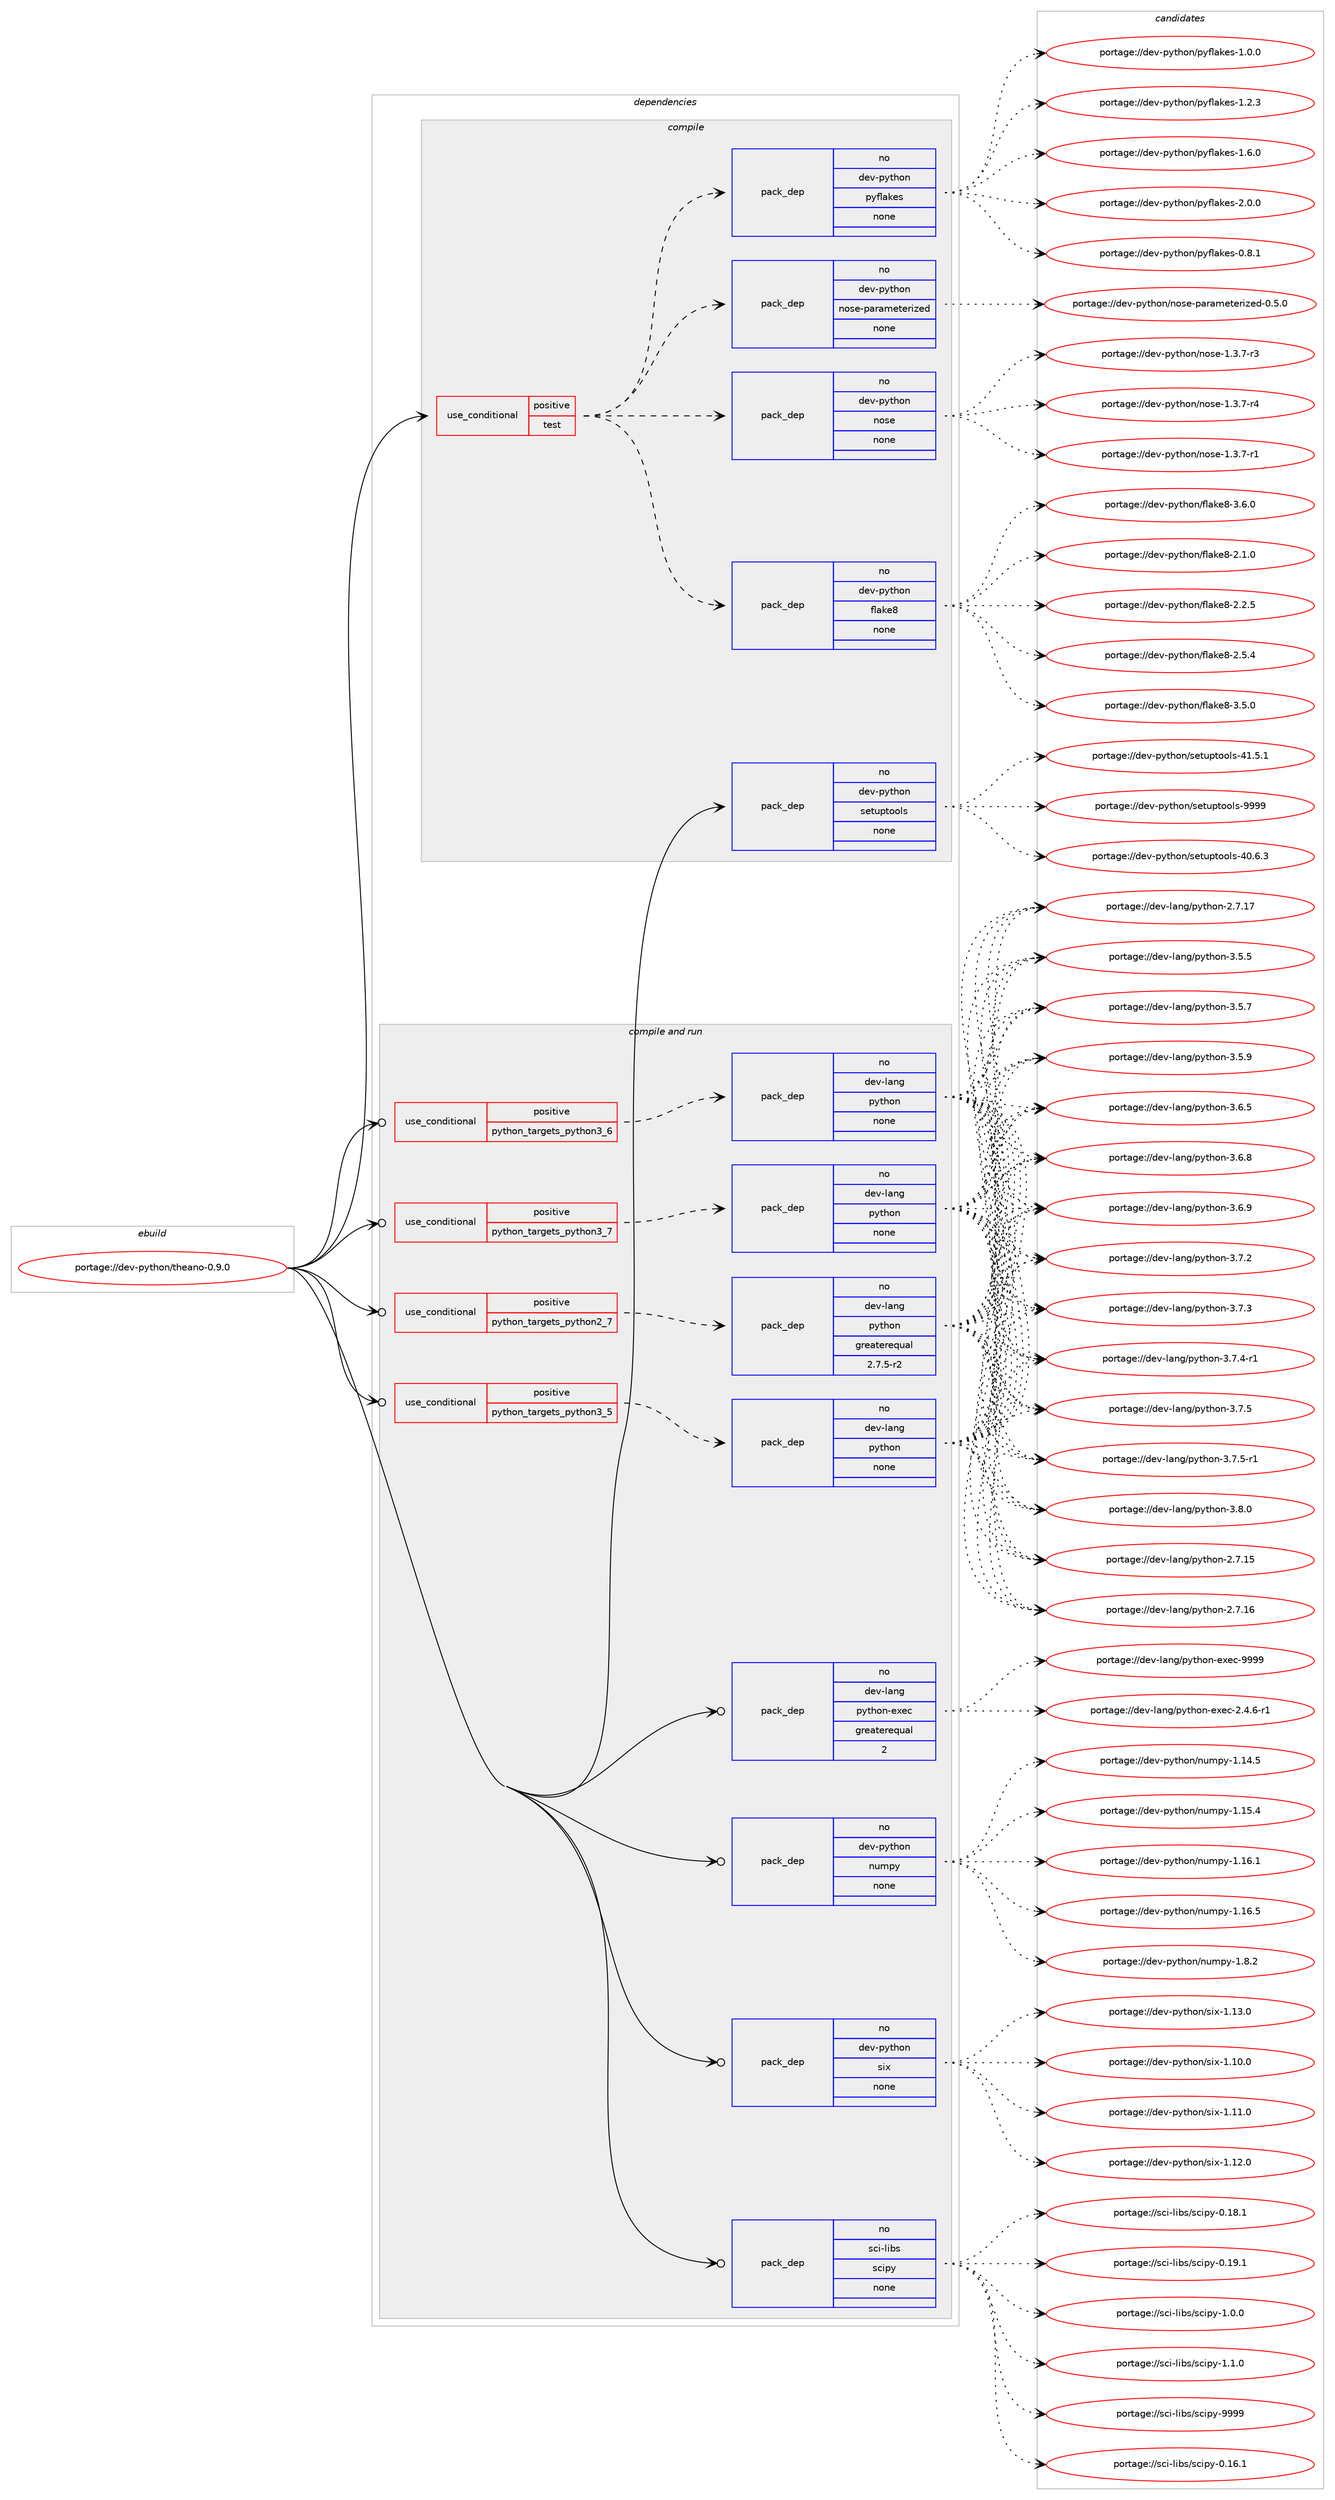 digraph prolog {

# *************
# Graph options
# *************

newrank=true;
concentrate=true;
compound=true;
graph [rankdir=LR,fontname=Helvetica,fontsize=10,ranksep=1.5];#, ranksep=2.5, nodesep=0.2];
edge  [arrowhead=vee];
node  [fontname=Helvetica,fontsize=10];

# **********
# The ebuild
# **********

subgraph cluster_leftcol {
color=gray;
rank=same;
label=<<i>ebuild</i>>;
id [label="portage://dev-python/theano-0.9.0", color=red, width=4, href="../dev-python/theano-0.9.0.svg"];
}

# ****************
# The dependencies
# ****************

subgraph cluster_midcol {
color=gray;
label=<<i>dependencies</i>>;
subgraph cluster_compile {
fillcolor="#eeeeee";
style=filled;
label=<<i>compile</i>>;
subgraph cond39761 {
dependency175723 [label=<<TABLE BORDER="0" CELLBORDER="1" CELLSPACING="0" CELLPADDING="4"><TR><TD ROWSPAN="3" CELLPADDING="10">use_conditional</TD></TR><TR><TD>positive</TD></TR><TR><TD>test</TD></TR></TABLE>>, shape=none, color=red];
subgraph pack132558 {
dependency175724 [label=<<TABLE BORDER="0" CELLBORDER="1" CELLSPACING="0" CELLPADDING="4" WIDTH="220"><TR><TD ROWSPAN="6" CELLPADDING="30">pack_dep</TD></TR><TR><TD WIDTH="110">no</TD></TR><TR><TD>dev-python</TD></TR><TR><TD>flake8</TD></TR><TR><TD>none</TD></TR><TR><TD></TD></TR></TABLE>>, shape=none, color=blue];
}
dependency175723:e -> dependency175724:w [weight=20,style="dashed",arrowhead="vee"];
subgraph pack132559 {
dependency175725 [label=<<TABLE BORDER="0" CELLBORDER="1" CELLSPACING="0" CELLPADDING="4" WIDTH="220"><TR><TD ROWSPAN="6" CELLPADDING="30">pack_dep</TD></TR><TR><TD WIDTH="110">no</TD></TR><TR><TD>dev-python</TD></TR><TR><TD>nose</TD></TR><TR><TD>none</TD></TR><TR><TD></TD></TR></TABLE>>, shape=none, color=blue];
}
dependency175723:e -> dependency175725:w [weight=20,style="dashed",arrowhead="vee"];
subgraph pack132560 {
dependency175726 [label=<<TABLE BORDER="0" CELLBORDER="1" CELLSPACING="0" CELLPADDING="4" WIDTH="220"><TR><TD ROWSPAN="6" CELLPADDING="30">pack_dep</TD></TR><TR><TD WIDTH="110">no</TD></TR><TR><TD>dev-python</TD></TR><TR><TD>nose-parameterized</TD></TR><TR><TD>none</TD></TR><TR><TD></TD></TR></TABLE>>, shape=none, color=blue];
}
dependency175723:e -> dependency175726:w [weight=20,style="dashed",arrowhead="vee"];
subgraph pack132561 {
dependency175727 [label=<<TABLE BORDER="0" CELLBORDER="1" CELLSPACING="0" CELLPADDING="4" WIDTH="220"><TR><TD ROWSPAN="6" CELLPADDING="30">pack_dep</TD></TR><TR><TD WIDTH="110">no</TD></TR><TR><TD>dev-python</TD></TR><TR><TD>pyflakes</TD></TR><TR><TD>none</TD></TR><TR><TD></TD></TR></TABLE>>, shape=none, color=blue];
}
dependency175723:e -> dependency175727:w [weight=20,style="dashed",arrowhead="vee"];
}
id:e -> dependency175723:w [weight=20,style="solid",arrowhead="vee"];
subgraph pack132562 {
dependency175728 [label=<<TABLE BORDER="0" CELLBORDER="1" CELLSPACING="0" CELLPADDING="4" WIDTH="220"><TR><TD ROWSPAN="6" CELLPADDING="30">pack_dep</TD></TR><TR><TD WIDTH="110">no</TD></TR><TR><TD>dev-python</TD></TR><TR><TD>setuptools</TD></TR><TR><TD>none</TD></TR><TR><TD></TD></TR></TABLE>>, shape=none, color=blue];
}
id:e -> dependency175728:w [weight=20,style="solid",arrowhead="vee"];
}
subgraph cluster_compileandrun {
fillcolor="#eeeeee";
style=filled;
label=<<i>compile and run</i>>;
subgraph cond39762 {
dependency175729 [label=<<TABLE BORDER="0" CELLBORDER="1" CELLSPACING="0" CELLPADDING="4"><TR><TD ROWSPAN="3" CELLPADDING="10">use_conditional</TD></TR><TR><TD>positive</TD></TR><TR><TD>python_targets_python2_7</TD></TR></TABLE>>, shape=none, color=red];
subgraph pack132563 {
dependency175730 [label=<<TABLE BORDER="0" CELLBORDER="1" CELLSPACING="0" CELLPADDING="4" WIDTH="220"><TR><TD ROWSPAN="6" CELLPADDING="30">pack_dep</TD></TR><TR><TD WIDTH="110">no</TD></TR><TR><TD>dev-lang</TD></TR><TR><TD>python</TD></TR><TR><TD>greaterequal</TD></TR><TR><TD>2.7.5-r2</TD></TR></TABLE>>, shape=none, color=blue];
}
dependency175729:e -> dependency175730:w [weight=20,style="dashed",arrowhead="vee"];
}
id:e -> dependency175729:w [weight=20,style="solid",arrowhead="odotvee"];
subgraph cond39763 {
dependency175731 [label=<<TABLE BORDER="0" CELLBORDER="1" CELLSPACING="0" CELLPADDING="4"><TR><TD ROWSPAN="3" CELLPADDING="10">use_conditional</TD></TR><TR><TD>positive</TD></TR><TR><TD>python_targets_python3_5</TD></TR></TABLE>>, shape=none, color=red];
subgraph pack132564 {
dependency175732 [label=<<TABLE BORDER="0" CELLBORDER="1" CELLSPACING="0" CELLPADDING="4" WIDTH="220"><TR><TD ROWSPAN="6" CELLPADDING="30">pack_dep</TD></TR><TR><TD WIDTH="110">no</TD></TR><TR><TD>dev-lang</TD></TR><TR><TD>python</TD></TR><TR><TD>none</TD></TR><TR><TD></TD></TR></TABLE>>, shape=none, color=blue];
}
dependency175731:e -> dependency175732:w [weight=20,style="dashed",arrowhead="vee"];
}
id:e -> dependency175731:w [weight=20,style="solid",arrowhead="odotvee"];
subgraph cond39764 {
dependency175733 [label=<<TABLE BORDER="0" CELLBORDER="1" CELLSPACING="0" CELLPADDING="4"><TR><TD ROWSPAN="3" CELLPADDING="10">use_conditional</TD></TR><TR><TD>positive</TD></TR><TR><TD>python_targets_python3_6</TD></TR></TABLE>>, shape=none, color=red];
subgraph pack132565 {
dependency175734 [label=<<TABLE BORDER="0" CELLBORDER="1" CELLSPACING="0" CELLPADDING="4" WIDTH="220"><TR><TD ROWSPAN="6" CELLPADDING="30">pack_dep</TD></TR><TR><TD WIDTH="110">no</TD></TR><TR><TD>dev-lang</TD></TR><TR><TD>python</TD></TR><TR><TD>none</TD></TR><TR><TD></TD></TR></TABLE>>, shape=none, color=blue];
}
dependency175733:e -> dependency175734:w [weight=20,style="dashed",arrowhead="vee"];
}
id:e -> dependency175733:w [weight=20,style="solid",arrowhead="odotvee"];
subgraph cond39765 {
dependency175735 [label=<<TABLE BORDER="0" CELLBORDER="1" CELLSPACING="0" CELLPADDING="4"><TR><TD ROWSPAN="3" CELLPADDING="10">use_conditional</TD></TR><TR><TD>positive</TD></TR><TR><TD>python_targets_python3_7</TD></TR></TABLE>>, shape=none, color=red];
subgraph pack132566 {
dependency175736 [label=<<TABLE BORDER="0" CELLBORDER="1" CELLSPACING="0" CELLPADDING="4" WIDTH="220"><TR><TD ROWSPAN="6" CELLPADDING="30">pack_dep</TD></TR><TR><TD WIDTH="110">no</TD></TR><TR><TD>dev-lang</TD></TR><TR><TD>python</TD></TR><TR><TD>none</TD></TR><TR><TD></TD></TR></TABLE>>, shape=none, color=blue];
}
dependency175735:e -> dependency175736:w [weight=20,style="dashed",arrowhead="vee"];
}
id:e -> dependency175735:w [weight=20,style="solid",arrowhead="odotvee"];
subgraph pack132567 {
dependency175737 [label=<<TABLE BORDER="0" CELLBORDER="1" CELLSPACING="0" CELLPADDING="4" WIDTH="220"><TR><TD ROWSPAN="6" CELLPADDING="30">pack_dep</TD></TR><TR><TD WIDTH="110">no</TD></TR><TR><TD>dev-lang</TD></TR><TR><TD>python-exec</TD></TR><TR><TD>greaterequal</TD></TR><TR><TD>2</TD></TR></TABLE>>, shape=none, color=blue];
}
id:e -> dependency175737:w [weight=20,style="solid",arrowhead="odotvee"];
subgraph pack132568 {
dependency175738 [label=<<TABLE BORDER="0" CELLBORDER="1" CELLSPACING="0" CELLPADDING="4" WIDTH="220"><TR><TD ROWSPAN="6" CELLPADDING="30">pack_dep</TD></TR><TR><TD WIDTH="110">no</TD></TR><TR><TD>dev-python</TD></TR><TR><TD>numpy</TD></TR><TR><TD>none</TD></TR><TR><TD></TD></TR></TABLE>>, shape=none, color=blue];
}
id:e -> dependency175738:w [weight=20,style="solid",arrowhead="odotvee"];
subgraph pack132569 {
dependency175739 [label=<<TABLE BORDER="0" CELLBORDER="1" CELLSPACING="0" CELLPADDING="4" WIDTH="220"><TR><TD ROWSPAN="6" CELLPADDING="30">pack_dep</TD></TR><TR><TD WIDTH="110">no</TD></TR><TR><TD>dev-python</TD></TR><TR><TD>six</TD></TR><TR><TD>none</TD></TR><TR><TD></TD></TR></TABLE>>, shape=none, color=blue];
}
id:e -> dependency175739:w [weight=20,style="solid",arrowhead="odotvee"];
subgraph pack132570 {
dependency175740 [label=<<TABLE BORDER="0" CELLBORDER="1" CELLSPACING="0" CELLPADDING="4" WIDTH="220"><TR><TD ROWSPAN="6" CELLPADDING="30">pack_dep</TD></TR><TR><TD WIDTH="110">no</TD></TR><TR><TD>sci-libs</TD></TR><TR><TD>scipy</TD></TR><TR><TD>none</TD></TR><TR><TD></TD></TR></TABLE>>, shape=none, color=blue];
}
id:e -> dependency175740:w [weight=20,style="solid",arrowhead="odotvee"];
}
subgraph cluster_run {
fillcolor="#eeeeee";
style=filled;
label=<<i>run</i>>;
}
}

# **************
# The candidates
# **************

subgraph cluster_choices {
rank=same;
color=gray;
label=<<i>candidates</i>>;

subgraph choice132558 {
color=black;
nodesep=1;
choiceportage10010111845112121116104111110471021089710710156455046494648 [label="portage://dev-python/flake8-2.1.0", color=red, width=4,href="../dev-python/flake8-2.1.0.svg"];
choiceportage10010111845112121116104111110471021089710710156455046504653 [label="portage://dev-python/flake8-2.2.5", color=red, width=4,href="../dev-python/flake8-2.2.5.svg"];
choiceportage10010111845112121116104111110471021089710710156455046534652 [label="portage://dev-python/flake8-2.5.4", color=red, width=4,href="../dev-python/flake8-2.5.4.svg"];
choiceportage10010111845112121116104111110471021089710710156455146534648 [label="portage://dev-python/flake8-3.5.0", color=red, width=4,href="../dev-python/flake8-3.5.0.svg"];
choiceportage10010111845112121116104111110471021089710710156455146544648 [label="portage://dev-python/flake8-3.6.0", color=red, width=4,href="../dev-python/flake8-3.6.0.svg"];
dependency175724:e -> choiceportage10010111845112121116104111110471021089710710156455046494648:w [style=dotted,weight="100"];
dependency175724:e -> choiceportage10010111845112121116104111110471021089710710156455046504653:w [style=dotted,weight="100"];
dependency175724:e -> choiceportage10010111845112121116104111110471021089710710156455046534652:w [style=dotted,weight="100"];
dependency175724:e -> choiceportage10010111845112121116104111110471021089710710156455146534648:w [style=dotted,weight="100"];
dependency175724:e -> choiceportage10010111845112121116104111110471021089710710156455146544648:w [style=dotted,weight="100"];
}
subgraph choice132559 {
color=black;
nodesep=1;
choiceportage10010111845112121116104111110471101111151014549465146554511449 [label="portage://dev-python/nose-1.3.7-r1", color=red, width=4,href="../dev-python/nose-1.3.7-r1.svg"];
choiceportage10010111845112121116104111110471101111151014549465146554511451 [label="portage://dev-python/nose-1.3.7-r3", color=red, width=4,href="../dev-python/nose-1.3.7-r3.svg"];
choiceportage10010111845112121116104111110471101111151014549465146554511452 [label="portage://dev-python/nose-1.3.7-r4", color=red, width=4,href="../dev-python/nose-1.3.7-r4.svg"];
dependency175725:e -> choiceportage10010111845112121116104111110471101111151014549465146554511449:w [style=dotted,weight="100"];
dependency175725:e -> choiceportage10010111845112121116104111110471101111151014549465146554511451:w [style=dotted,weight="100"];
dependency175725:e -> choiceportage10010111845112121116104111110471101111151014549465146554511452:w [style=dotted,weight="100"];
}
subgraph choice132560 {
color=black;
nodesep=1;
choiceportage1001011184511212111610411111047110111115101451129711497109101116101114105122101100454846534648 [label="portage://dev-python/nose-parameterized-0.5.0", color=red, width=4,href="../dev-python/nose-parameterized-0.5.0.svg"];
dependency175726:e -> choiceportage1001011184511212111610411111047110111115101451129711497109101116101114105122101100454846534648:w [style=dotted,weight="100"];
}
subgraph choice132561 {
color=black;
nodesep=1;
choiceportage100101118451121211161041111104711212110210897107101115454846564649 [label="portage://dev-python/pyflakes-0.8.1", color=red, width=4,href="../dev-python/pyflakes-0.8.1.svg"];
choiceportage100101118451121211161041111104711212110210897107101115454946484648 [label="portage://dev-python/pyflakes-1.0.0", color=red, width=4,href="../dev-python/pyflakes-1.0.0.svg"];
choiceportage100101118451121211161041111104711212110210897107101115454946504651 [label="portage://dev-python/pyflakes-1.2.3", color=red, width=4,href="../dev-python/pyflakes-1.2.3.svg"];
choiceportage100101118451121211161041111104711212110210897107101115454946544648 [label="portage://dev-python/pyflakes-1.6.0", color=red, width=4,href="../dev-python/pyflakes-1.6.0.svg"];
choiceportage100101118451121211161041111104711212110210897107101115455046484648 [label="portage://dev-python/pyflakes-2.0.0", color=red, width=4,href="../dev-python/pyflakes-2.0.0.svg"];
dependency175727:e -> choiceportage100101118451121211161041111104711212110210897107101115454846564649:w [style=dotted,weight="100"];
dependency175727:e -> choiceportage100101118451121211161041111104711212110210897107101115454946484648:w [style=dotted,weight="100"];
dependency175727:e -> choiceportage100101118451121211161041111104711212110210897107101115454946504651:w [style=dotted,weight="100"];
dependency175727:e -> choiceportage100101118451121211161041111104711212110210897107101115454946544648:w [style=dotted,weight="100"];
dependency175727:e -> choiceportage100101118451121211161041111104711212110210897107101115455046484648:w [style=dotted,weight="100"];
}
subgraph choice132562 {
color=black;
nodesep=1;
choiceportage100101118451121211161041111104711510111611711211611111110811545524846544651 [label="portage://dev-python/setuptools-40.6.3", color=red, width=4,href="../dev-python/setuptools-40.6.3.svg"];
choiceportage100101118451121211161041111104711510111611711211611111110811545524946534649 [label="portage://dev-python/setuptools-41.5.1", color=red, width=4,href="../dev-python/setuptools-41.5.1.svg"];
choiceportage10010111845112121116104111110471151011161171121161111111081154557575757 [label="portage://dev-python/setuptools-9999", color=red, width=4,href="../dev-python/setuptools-9999.svg"];
dependency175728:e -> choiceportage100101118451121211161041111104711510111611711211611111110811545524846544651:w [style=dotted,weight="100"];
dependency175728:e -> choiceportage100101118451121211161041111104711510111611711211611111110811545524946534649:w [style=dotted,weight="100"];
dependency175728:e -> choiceportage10010111845112121116104111110471151011161171121161111111081154557575757:w [style=dotted,weight="100"];
}
subgraph choice132563 {
color=black;
nodesep=1;
choiceportage10010111845108971101034711212111610411111045504655464953 [label="portage://dev-lang/python-2.7.15", color=red, width=4,href="../dev-lang/python-2.7.15.svg"];
choiceportage10010111845108971101034711212111610411111045504655464954 [label="portage://dev-lang/python-2.7.16", color=red, width=4,href="../dev-lang/python-2.7.16.svg"];
choiceportage10010111845108971101034711212111610411111045504655464955 [label="portage://dev-lang/python-2.7.17", color=red, width=4,href="../dev-lang/python-2.7.17.svg"];
choiceportage100101118451089711010347112121116104111110455146534653 [label="portage://dev-lang/python-3.5.5", color=red, width=4,href="../dev-lang/python-3.5.5.svg"];
choiceportage100101118451089711010347112121116104111110455146534655 [label="portage://dev-lang/python-3.5.7", color=red, width=4,href="../dev-lang/python-3.5.7.svg"];
choiceportage100101118451089711010347112121116104111110455146534657 [label="portage://dev-lang/python-3.5.9", color=red, width=4,href="../dev-lang/python-3.5.9.svg"];
choiceportage100101118451089711010347112121116104111110455146544653 [label="portage://dev-lang/python-3.6.5", color=red, width=4,href="../dev-lang/python-3.6.5.svg"];
choiceportage100101118451089711010347112121116104111110455146544656 [label="portage://dev-lang/python-3.6.8", color=red, width=4,href="../dev-lang/python-3.6.8.svg"];
choiceportage100101118451089711010347112121116104111110455146544657 [label="portage://dev-lang/python-3.6.9", color=red, width=4,href="../dev-lang/python-3.6.9.svg"];
choiceportage100101118451089711010347112121116104111110455146554650 [label="portage://dev-lang/python-3.7.2", color=red, width=4,href="../dev-lang/python-3.7.2.svg"];
choiceportage100101118451089711010347112121116104111110455146554651 [label="portage://dev-lang/python-3.7.3", color=red, width=4,href="../dev-lang/python-3.7.3.svg"];
choiceportage1001011184510897110103471121211161041111104551465546524511449 [label="portage://dev-lang/python-3.7.4-r1", color=red, width=4,href="../dev-lang/python-3.7.4-r1.svg"];
choiceportage100101118451089711010347112121116104111110455146554653 [label="portage://dev-lang/python-3.7.5", color=red, width=4,href="../dev-lang/python-3.7.5.svg"];
choiceportage1001011184510897110103471121211161041111104551465546534511449 [label="portage://dev-lang/python-3.7.5-r1", color=red, width=4,href="../dev-lang/python-3.7.5-r1.svg"];
choiceportage100101118451089711010347112121116104111110455146564648 [label="portage://dev-lang/python-3.8.0", color=red, width=4,href="../dev-lang/python-3.8.0.svg"];
dependency175730:e -> choiceportage10010111845108971101034711212111610411111045504655464953:w [style=dotted,weight="100"];
dependency175730:e -> choiceportage10010111845108971101034711212111610411111045504655464954:w [style=dotted,weight="100"];
dependency175730:e -> choiceportage10010111845108971101034711212111610411111045504655464955:w [style=dotted,weight="100"];
dependency175730:e -> choiceportage100101118451089711010347112121116104111110455146534653:w [style=dotted,weight="100"];
dependency175730:e -> choiceportage100101118451089711010347112121116104111110455146534655:w [style=dotted,weight="100"];
dependency175730:e -> choiceportage100101118451089711010347112121116104111110455146534657:w [style=dotted,weight="100"];
dependency175730:e -> choiceportage100101118451089711010347112121116104111110455146544653:w [style=dotted,weight="100"];
dependency175730:e -> choiceportage100101118451089711010347112121116104111110455146544656:w [style=dotted,weight="100"];
dependency175730:e -> choiceportage100101118451089711010347112121116104111110455146544657:w [style=dotted,weight="100"];
dependency175730:e -> choiceportage100101118451089711010347112121116104111110455146554650:w [style=dotted,weight="100"];
dependency175730:e -> choiceportage100101118451089711010347112121116104111110455146554651:w [style=dotted,weight="100"];
dependency175730:e -> choiceportage1001011184510897110103471121211161041111104551465546524511449:w [style=dotted,weight="100"];
dependency175730:e -> choiceportage100101118451089711010347112121116104111110455146554653:w [style=dotted,weight="100"];
dependency175730:e -> choiceportage1001011184510897110103471121211161041111104551465546534511449:w [style=dotted,weight="100"];
dependency175730:e -> choiceportage100101118451089711010347112121116104111110455146564648:w [style=dotted,weight="100"];
}
subgraph choice132564 {
color=black;
nodesep=1;
choiceportage10010111845108971101034711212111610411111045504655464953 [label="portage://dev-lang/python-2.7.15", color=red, width=4,href="../dev-lang/python-2.7.15.svg"];
choiceportage10010111845108971101034711212111610411111045504655464954 [label="portage://dev-lang/python-2.7.16", color=red, width=4,href="../dev-lang/python-2.7.16.svg"];
choiceportage10010111845108971101034711212111610411111045504655464955 [label="portage://dev-lang/python-2.7.17", color=red, width=4,href="../dev-lang/python-2.7.17.svg"];
choiceportage100101118451089711010347112121116104111110455146534653 [label="portage://dev-lang/python-3.5.5", color=red, width=4,href="../dev-lang/python-3.5.5.svg"];
choiceportage100101118451089711010347112121116104111110455146534655 [label="portage://dev-lang/python-3.5.7", color=red, width=4,href="../dev-lang/python-3.5.7.svg"];
choiceportage100101118451089711010347112121116104111110455146534657 [label="portage://dev-lang/python-3.5.9", color=red, width=4,href="../dev-lang/python-3.5.9.svg"];
choiceportage100101118451089711010347112121116104111110455146544653 [label="portage://dev-lang/python-3.6.5", color=red, width=4,href="../dev-lang/python-3.6.5.svg"];
choiceportage100101118451089711010347112121116104111110455146544656 [label="portage://dev-lang/python-3.6.8", color=red, width=4,href="../dev-lang/python-3.6.8.svg"];
choiceportage100101118451089711010347112121116104111110455146544657 [label="portage://dev-lang/python-3.6.9", color=red, width=4,href="../dev-lang/python-3.6.9.svg"];
choiceportage100101118451089711010347112121116104111110455146554650 [label="portage://dev-lang/python-3.7.2", color=red, width=4,href="../dev-lang/python-3.7.2.svg"];
choiceportage100101118451089711010347112121116104111110455146554651 [label="portage://dev-lang/python-3.7.3", color=red, width=4,href="../dev-lang/python-3.7.3.svg"];
choiceportage1001011184510897110103471121211161041111104551465546524511449 [label="portage://dev-lang/python-3.7.4-r1", color=red, width=4,href="../dev-lang/python-3.7.4-r1.svg"];
choiceportage100101118451089711010347112121116104111110455146554653 [label="portage://dev-lang/python-3.7.5", color=red, width=4,href="../dev-lang/python-3.7.5.svg"];
choiceportage1001011184510897110103471121211161041111104551465546534511449 [label="portage://dev-lang/python-3.7.5-r1", color=red, width=4,href="../dev-lang/python-3.7.5-r1.svg"];
choiceportage100101118451089711010347112121116104111110455146564648 [label="portage://dev-lang/python-3.8.0", color=red, width=4,href="../dev-lang/python-3.8.0.svg"];
dependency175732:e -> choiceportage10010111845108971101034711212111610411111045504655464953:w [style=dotted,weight="100"];
dependency175732:e -> choiceportage10010111845108971101034711212111610411111045504655464954:w [style=dotted,weight="100"];
dependency175732:e -> choiceportage10010111845108971101034711212111610411111045504655464955:w [style=dotted,weight="100"];
dependency175732:e -> choiceportage100101118451089711010347112121116104111110455146534653:w [style=dotted,weight="100"];
dependency175732:e -> choiceportage100101118451089711010347112121116104111110455146534655:w [style=dotted,weight="100"];
dependency175732:e -> choiceportage100101118451089711010347112121116104111110455146534657:w [style=dotted,weight="100"];
dependency175732:e -> choiceportage100101118451089711010347112121116104111110455146544653:w [style=dotted,weight="100"];
dependency175732:e -> choiceportage100101118451089711010347112121116104111110455146544656:w [style=dotted,weight="100"];
dependency175732:e -> choiceportage100101118451089711010347112121116104111110455146544657:w [style=dotted,weight="100"];
dependency175732:e -> choiceportage100101118451089711010347112121116104111110455146554650:w [style=dotted,weight="100"];
dependency175732:e -> choiceportage100101118451089711010347112121116104111110455146554651:w [style=dotted,weight="100"];
dependency175732:e -> choiceportage1001011184510897110103471121211161041111104551465546524511449:w [style=dotted,weight="100"];
dependency175732:e -> choiceportage100101118451089711010347112121116104111110455146554653:w [style=dotted,weight="100"];
dependency175732:e -> choiceportage1001011184510897110103471121211161041111104551465546534511449:w [style=dotted,weight="100"];
dependency175732:e -> choiceportage100101118451089711010347112121116104111110455146564648:w [style=dotted,weight="100"];
}
subgraph choice132565 {
color=black;
nodesep=1;
choiceportage10010111845108971101034711212111610411111045504655464953 [label="portage://dev-lang/python-2.7.15", color=red, width=4,href="../dev-lang/python-2.7.15.svg"];
choiceportage10010111845108971101034711212111610411111045504655464954 [label="portage://dev-lang/python-2.7.16", color=red, width=4,href="../dev-lang/python-2.7.16.svg"];
choiceportage10010111845108971101034711212111610411111045504655464955 [label="portage://dev-lang/python-2.7.17", color=red, width=4,href="../dev-lang/python-2.7.17.svg"];
choiceportage100101118451089711010347112121116104111110455146534653 [label="portage://dev-lang/python-3.5.5", color=red, width=4,href="../dev-lang/python-3.5.5.svg"];
choiceportage100101118451089711010347112121116104111110455146534655 [label="portage://dev-lang/python-3.5.7", color=red, width=4,href="../dev-lang/python-3.5.7.svg"];
choiceportage100101118451089711010347112121116104111110455146534657 [label="portage://dev-lang/python-3.5.9", color=red, width=4,href="../dev-lang/python-3.5.9.svg"];
choiceportage100101118451089711010347112121116104111110455146544653 [label="portage://dev-lang/python-3.6.5", color=red, width=4,href="../dev-lang/python-3.6.5.svg"];
choiceportage100101118451089711010347112121116104111110455146544656 [label="portage://dev-lang/python-3.6.8", color=red, width=4,href="../dev-lang/python-3.6.8.svg"];
choiceportage100101118451089711010347112121116104111110455146544657 [label="portage://dev-lang/python-3.6.9", color=red, width=4,href="../dev-lang/python-3.6.9.svg"];
choiceportage100101118451089711010347112121116104111110455146554650 [label="portage://dev-lang/python-3.7.2", color=red, width=4,href="../dev-lang/python-3.7.2.svg"];
choiceportage100101118451089711010347112121116104111110455146554651 [label="portage://dev-lang/python-3.7.3", color=red, width=4,href="../dev-lang/python-3.7.3.svg"];
choiceportage1001011184510897110103471121211161041111104551465546524511449 [label="portage://dev-lang/python-3.7.4-r1", color=red, width=4,href="../dev-lang/python-3.7.4-r1.svg"];
choiceportage100101118451089711010347112121116104111110455146554653 [label="portage://dev-lang/python-3.7.5", color=red, width=4,href="../dev-lang/python-3.7.5.svg"];
choiceportage1001011184510897110103471121211161041111104551465546534511449 [label="portage://dev-lang/python-3.7.5-r1", color=red, width=4,href="../dev-lang/python-3.7.5-r1.svg"];
choiceportage100101118451089711010347112121116104111110455146564648 [label="portage://dev-lang/python-3.8.0", color=red, width=4,href="../dev-lang/python-3.8.0.svg"];
dependency175734:e -> choiceportage10010111845108971101034711212111610411111045504655464953:w [style=dotted,weight="100"];
dependency175734:e -> choiceportage10010111845108971101034711212111610411111045504655464954:w [style=dotted,weight="100"];
dependency175734:e -> choiceportage10010111845108971101034711212111610411111045504655464955:w [style=dotted,weight="100"];
dependency175734:e -> choiceportage100101118451089711010347112121116104111110455146534653:w [style=dotted,weight="100"];
dependency175734:e -> choiceportage100101118451089711010347112121116104111110455146534655:w [style=dotted,weight="100"];
dependency175734:e -> choiceportage100101118451089711010347112121116104111110455146534657:w [style=dotted,weight="100"];
dependency175734:e -> choiceportage100101118451089711010347112121116104111110455146544653:w [style=dotted,weight="100"];
dependency175734:e -> choiceportage100101118451089711010347112121116104111110455146544656:w [style=dotted,weight="100"];
dependency175734:e -> choiceportage100101118451089711010347112121116104111110455146544657:w [style=dotted,weight="100"];
dependency175734:e -> choiceportage100101118451089711010347112121116104111110455146554650:w [style=dotted,weight="100"];
dependency175734:e -> choiceportage100101118451089711010347112121116104111110455146554651:w [style=dotted,weight="100"];
dependency175734:e -> choiceportage1001011184510897110103471121211161041111104551465546524511449:w [style=dotted,weight="100"];
dependency175734:e -> choiceportage100101118451089711010347112121116104111110455146554653:w [style=dotted,weight="100"];
dependency175734:e -> choiceportage1001011184510897110103471121211161041111104551465546534511449:w [style=dotted,weight="100"];
dependency175734:e -> choiceportage100101118451089711010347112121116104111110455146564648:w [style=dotted,weight="100"];
}
subgraph choice132566 {
color=black;
nodesep=1;
choiceportage10010111845108971101034711212111610411111045504655464953 [label="portage://dev-lang/python-2.7.15", color=red, width=4,href="../dev-lang/python-2.7.15.svg"];
choiceportage10010111845108971101034711212111610411111045504655464954 [label="portage://dev-lang/python-2.7.16", color=red, width=4,href="../dev-lang/python-2.7.16.svg"];
choiceportage10010111845108971101034711212111610411111045504655464955 [label="portage://dev-lang/python-2.7.17", color=red, width=4,href="../dev-lang/python-2.7.17.svg"];
choiceportage100101118451089711010347112121116104111110455146534653 [label="portage://dev-lang/python-3.5.5", color=red, width=4,href="../dev-lang/python-3.5.5.svg"];
choiceportage100101118451089711010347112121116104111110455146534655 [label="portage://dev-lang/python-3.5.7", color=red, width=4,href="../dev-lang/python-3.5.7.svg"];
choiceportage100101118451089711010347112121116104111110455146534657 [label="portage://dev-lang/python-3.5.9", color=red, width=4,href="../dev-lang/python-3.5.9.svg"];
choiceportage100101118451089711010347112121116104111110455146544653 [label="portage://dev-lang/python-3.6.5", color=red, width=4,href="../dev-lang/python-3.6.5.svg"];
choiceportage100101118451089711010347112121116104111110455146544656 [label="portage://dev-lang/python-3.6.8", color=red, width=4,href="../dev-lang/python-3.6.8.svg"];
choiceportage100101118451089711010347112121116104111110455146544657 [label="portage://dev-lang/python-3.6.9", color=red, width=4,href="../dev-lang/python-3.6.9.svg"];
choiceportage100101118451089711010347112121116104111110455146554650 [label="portage://dev-lang/python-3.7.2", color=red, width=4,href="../dev-lang/python-3.7.2.svg"];
choiceportage100101118451089711010347112121116104111110455146554651 [label="portage://dev-lang/python-3.7.3", color=red, width=4,href="../dev-lang/python-3.7.3.svg"];
choiceportage1001011184510897110103471121211161041111104551465546524511449 [label="portage://dev-lang/python-3.7.4-r1", color=red, width=4,href="../dev-lang/python-3.7.4-r1.svg"];
choiceportage100101118451089711010347112121116104111110455146554653 [label="portage://dev-lang/python-3.7.5", color=red, width=4,href="../dev-lang/python-3.7.5.svg"];
choiceportage1001011184510897110103471121211161041111104551465546534511449 [label="portage://dev-lang/python-3.7.5-r1", color=red, width=4,href="../dev-lang/python-3.7.5-r1.svg"];
choiceportage100101118451089711010347112121116104111110455146564648 [label="portage://dev-lang/python-3.8.0", color=red, width=4,href="../dev-lang/python-3.8.0.svg"];
dependency175736:e -> choiceportage10010111845108971101034711212111610411111045504655464953:w [style=dotted,weight="100"];
dependency175736:e -> choiceportage10010111845108971101034711212111610411111045504655464954:w [style=dotted,weight="100"];
dependency175736:e -> choiceportage10010111845108971101034711212111610411111045504655464955:w [style=dotted,weight="100"];
dependency175736:e -> choiceportage100101118451089711010347112121116104111110455146534653:w [style=dotted,weight="100"];
dependency175736:e -> choiceportage100101118451089711010347112121116104111110455146534655:w [style=dotted,weight="100"];
dependency175736:e -> choiceportage100101118451089711010347112121116104111110455146534657:w [style=dotted,weight="100"];
dependency175736:e -> choiceportage100101118451089711010347112121116104111110455146544653:w [style=dotted,weight="100"];
dependency175736:e -> choiceportage100101118451089711010347112121116104111110455146544656:w [style=dotted,weight="100"];
dependency175736:e -> choiceportage100101118451089711010347112121116104111110455146544657:w [style=dotted,weight="100"];
dependency175736:e -> choiceportage100101118451089711010347112121116104111110455146554650:w [style=dotted,weight="100"];
dependency175736:e -> choiceportage100101118451089711010347112121116104111110455146554651:w [style=dotted,weight="100"];
dependency175736:e -> choiceportage1001011184510897110103471121211161041111104551465546524511449:w [style=dotted,weight="100"];
dependency175736:e -> choiceportage100101118451089711010347112121116104111110455146554653:w [style=dotted,weight="100"];
dependency175736:e -> choiceportage1001011184510897110103471121211161041111104551465546534511449:w [style=dotted,weight="100"];
dependency175736:e -> choiceportage100101118451089711010347112121116104111110455146564648:w [style=dotted,weight="100"];
}
subgraph choice132567 {
color=black;
nodesep=1;
choiceportage10010111845108971101034711212111610411111045101120101994550465246544511449 [label="portage://dev-lang/python-exec-2.4.6-r1", color=red, width=4,href="../dev-lang/python-exec-2.4.6-r1.svg"];
choiceportage10010111845108971101034711212111610411111045101120101994557575757 [label="portage://dev-lang/python-exec-9999", color=red, width=4,href="../dev-lang/python-exec-9999.svg"];
dependency175737:e -> choiceportage10010111845108971101034711212111610411111045101120101994550465246544511449:w [style=dotted,weight="100"];
dependency175737:e -> choiceportage10010111845108971101034711212111610411111045101120101994557575757:w [style=dotted,weight="100"];
}
subgraph choice132568 {
color=black;
nodesep=1;
choiceportage100101118451121211161041111104711011710911212145494649524653 [label="portage://dev-python/numpy-1.14.5", color=red, width=4,href="../dev-python/numpy-1.14.5.svg"];
choiceportage100101118451121211161041111104711011710911212145494649534652 [label="portage://dev-python/numpy-1.15.4", color=red, width=4,href="../dev-python/numpy-1.15.4.svg"];
choiceportage100101118451121211161041111104711011710911212145494649544649 [label="portage://dev-python/numpy-1.16.1", color=red, width=4,href="../dev-python/numpy-1.16.1.svg"];
choiceportage100101118451121211161041111104711011710911212145494649544653 [label="portage://dev-python/numpy-1.16.5", color=red, width=4,href="../dev-python/numpy-1.16.5.svg"];
choiceportage1001011184511212111610411111047110117109112121454946564650 [label="portage://dev-python/numpy-1.8.2", color=red, width=4,href="../dev-python/numpy-1.8.2.svg"];
dependency175738:e -> choiceportage100101118451121211161041111104711011710911212145494649524653:w [style=dotted,weight="100"];
dependency175738:e -> choiceportage100101118451121211161041111104711011710911212145494649534652:w [style=dotted,weight="100"];
dependency175738:e -> choiceportage100101118451121211161041111104711011710911212145494649544649:w [style=dotted,weight="100"];
dependency175738:e -> choiceportage100101118451121211161041111104711011710911212145494649544653:w [style=dotted,weight="100"];
dependency175738:e -> choiceportage1001011184511212111610411111047110117109112121454946564650:w [style=dotted,weight="100"];
}
subgraph choice132569 {
color=black;
nodesep=1;
choiceportage100101118451121211161041111104711510512045494649484648 [label="portage://dev-python/six-1.10.0", color=red, width=4,href="../dev-python/six-1.10.0.svg"];
choiceportage100101118451121211161041111104711510512045494649494648 [label="portage://dev-python/six-1.11.0", color=red, width=4,href="../dev-python/six-1.11.0.svg"];
choiceportage100101118451121211161041111104711510512045494649504648 [label="portage://dev-python/six-1.12.0", color=red, width=4,href="../dev-python/six-1.12.0.svg"];
choiceportage100101118451121211161041111104711510512045494649514648 [label="portage://dev-python/six-1.13.0", color=red, width=4,href="../dev-python/six-1.13.0.svg"];
dependency175739:e -> choiceportage100101118451121211161041111104711510512045494649484648:w [style=dotted,weight="100"];
dependency175739:e -> choiceportage100101118451121211161041111104711510512045494649494648:w [style=dotted,weight="100"];
dependency175739:e -> choiceportage100101118451121211161041111104711510512045494649504648:w [style=dotted,weight="100"];
dependency175739:e -> choiceportage100101118451121211161041111104711510512045494649514648:w [style=dotted,weight="100"];
}
subgraph choice132570 {
color=black;
nodesep=1;
choiceportage115991054510810598115471159910511212145484649544649 [label="portage://sci-libs/scipy-0.16.1", color=red, width=4,href="../sci-libs/scipy-0.16.1.svg"];
choiceportage115991054510810598115471159910511212145484649564649 [label="portage://sci-libs/scipy-0.18.1", color=red, width=4,href="../sci-libs/scipy-0.18.1.svg"];
choiceportage115991054510810598115471159910511212145484649574649 [label="portage://sci-libs/scipy-0.19.1", color=red, width=4,href="../sci-libs/scipy-0.19.1.svg"];
choiceportage1159910545108105981154711599105112121454946484648 [label="portage://sci-libs/scipy-1.0.0", color=red, width=4,href="../sci-libs/scipy-1.0.0.svg"];
choiceportage1159910545108105981154711599105112121454946494648 [label="portage://sci-libs/scipy-1.1.0", color=red, width=4,href="../sci-libs/scipy-1.1.0.svg"];
choiceportage11599105451081059811547115991051121214557575757 [label="portage://sci-libs/scipy-9999", color=red, width=4,href="../sci-libs/scipy-9999.svg"];
dependency175740:e -> choiceportage115991054510810598115471159910511212145484649544649:w [style=dotted,weight="100"];
dependency175740:e -> choiceportage115991054510810598115471159910511212145484649564649:w [style=dotted,weight="100"];
dependency175740:e -> choiceportage115991054510810598115471159910511212145484649574649:w [style=dotted,weight="100"];
dependency175740:e -> choiceportage1159910545108105981154711599105112121454946484648:w [style=dotted,weight="100"];
dependency175740:e -> choiceportage1159910545108105981154711599105112121454946494648:w [style=dotted,weight="100"];
dependency175740:e -> choiceportage11599105451081059811547115991051121214557575757:w [style=dotted,weight="100"];
}
}

}
